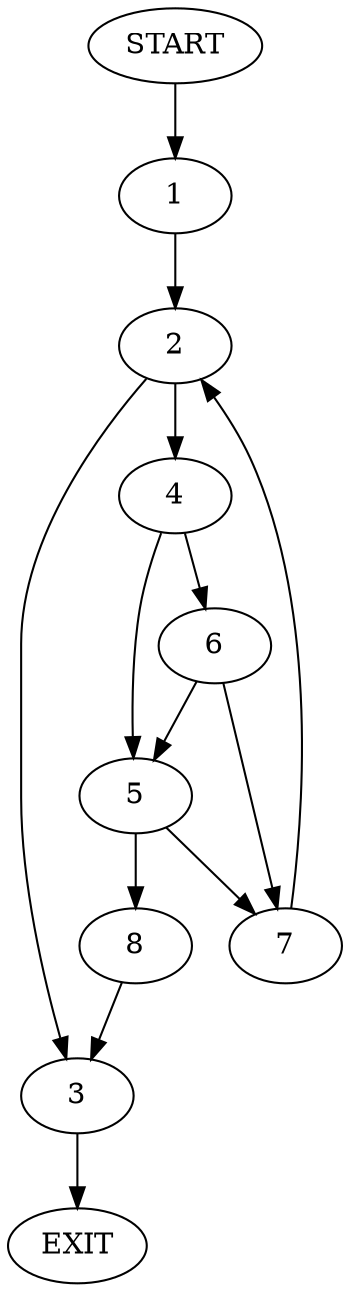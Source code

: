 digraph {
0 [label="START"];
1;
2;
3;
4;
5;
6;
7;
8;
9 [label="EXIT"];
0 -> 1;
1 -> 2;
2 -> 3;
2 -> 4;
3 -> 9;
4 -> 5;
4 -> 6;
5 -> 7;
5 -> 8;
6 -> 7;
6 -> 5;
7 -> 2;
8 -> 3;
}